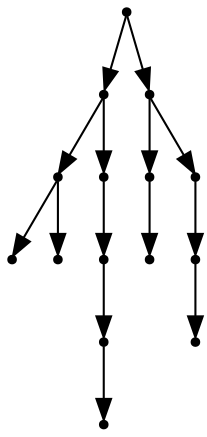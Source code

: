 digraph {
  14 [shape=point];
  7 [shape=point];
  2 [shape=point];
  0 [shape=point];
  1 [shape=point];
  6 [shape=point];
  5 [shape=point];
  4 [shape=point];
  3 [shape=point];
  13 [shape=point];
  9 [shape=point];
  8 [shape=point];
  12 [shape=point];
  11 [shape=point];
  10 [shape=point];
14 -> 7;
7 -> 2;
2 -> 0;
2 -> 1;
7 -> 6;
6 -> 5;
5 -> 4;
4 -> 3;
14 -> 13;
13 -> 9;
9 -> 8;
13 -> 12;
12 -> 11;
11 -> 10;
}
